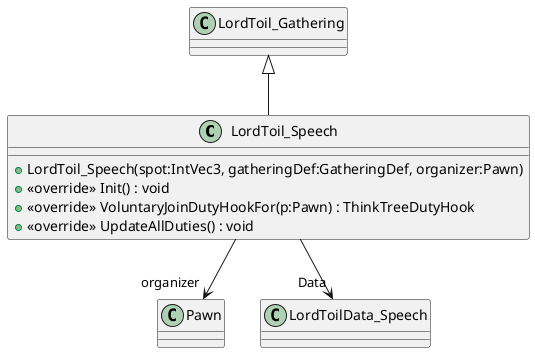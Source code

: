 @startuml
class LordToil_Speech {
    + LordToil_Speech(spot:IntVec3, gatheringDef:GatheringDef, organizer:Pawn)
    + <<override>> Init() : void
    + <<override>> VoluntaryJoinDutyHookFor(p:Pawn) : ThinkTreeDutyHook
    + <<override>> UpdateAllDuties() : void
}
LordToil_Gathering <|-- LordToil_Speech
LordToil_Speech --> "organizer" Pawn
LordToil_Speech --> "Data" LordToilData_Speech
@enduml
